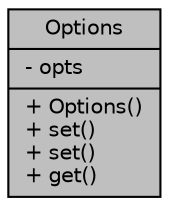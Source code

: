 digraph "Options"
{
 // LATEX_PDF_SIZE
  bgcolor="transparent";
  edge [fontname="Helvetica",fontsize="10",labelfontname="Helvetica",labelfontsize="10"];
  node [fontname="Helvetica",fontsize="10",shape=record];
  Node1 [label="{Options\n|- opts\l|+ Options()\l+ set()\l+ set()\l+ get()\l}",height=0.2,width=0.4,color="black", fillcolor="grey75", style="filled", fontcolor="black",tooltip=" "];
}
